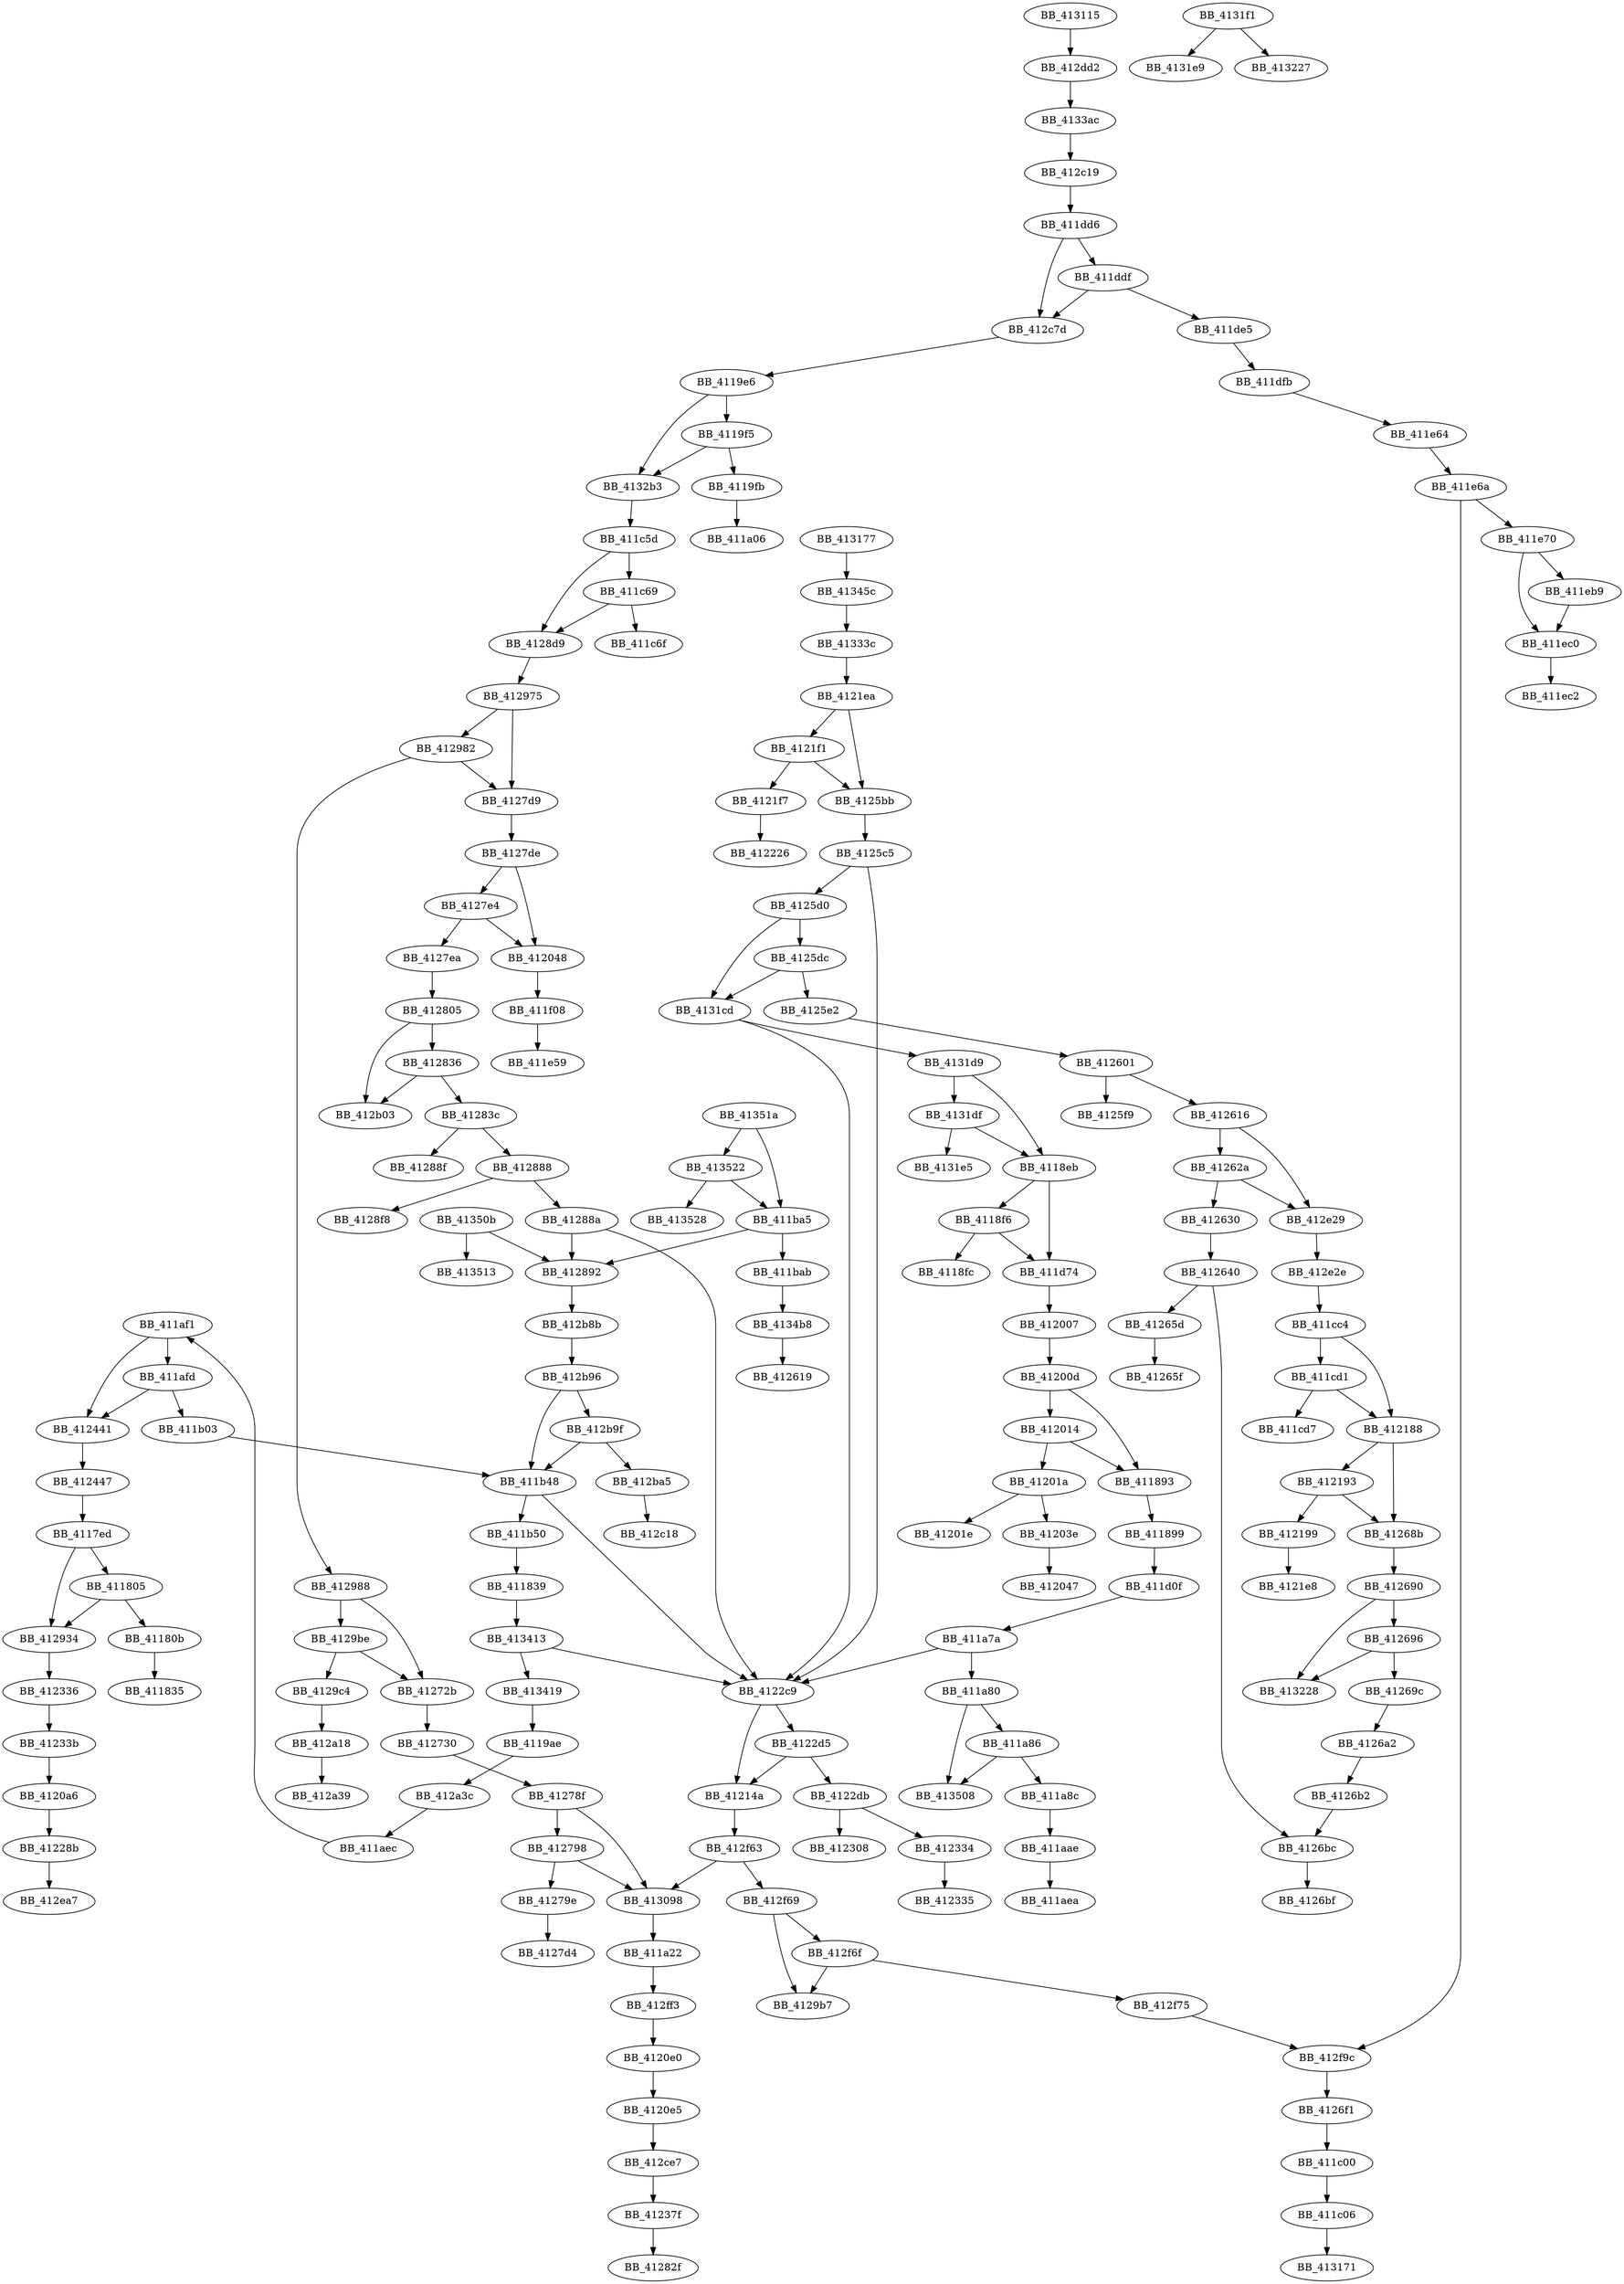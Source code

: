 DiGraph sub_413115{
BB_4117ed->BB_411805
BB_4117ed->BB_412934
BB_411805->BB_41180b
BB_411805->BB_412934
BB_41180b->BB_411835
BB_411839->BB_413413
BB_411893->BB_411899
BB_411899->BB_411d0f
BB_4118eb->BB_4118f6
BB_4118eb->BB_411d74
BB_4118f6->BB_4118fc
BB_4118f6->BB_411d74
BB_4119ae->BB_412a3c
BB_4119e6->BB_4119f5
BB_4119e6->BB_4132b3
BB_4119f5->BB_4119fb
BB_4119f5->BB_4132b3
BB_4119fb->BB_411a06
BB_411a22->BB_412ff3
BB_411a7a->BB_411a80
BB_411a7a->BB_4122c9
BB_411a80->BB_411a86
BB_411a80->BB_413508
BB_411a86->BB_411a8c
BB_411a86->BB_413508
BB_411a8c->BB_411aae
BB_411aae->BB_411aea
BB_411aec->BB_411af1
BB_411af1->BB_411afd
BB_411af1->BB_412441
BB_411afd->BB_411b03
BB_411afd->BB_412441
BB_411b03->BB_411b48
BB_411b48->BB_411b50
BB_411b48->BB_4122c9
BB_411b50->BB_411839
BB_411ba5->BB_411bab
BB_411ba5->BB_412892
BB_411bab->BB_4134b8
BB_411c00->BB_411c06
BB_411c06->BB_413171
BB_411c5d->BB_411c69
BB_411c5d->BB_4128d9
BB_411c69->BB_411c6f
BB_411c69->BB_4128d9
BB_411cc4->BB_411cd1
BB_411cc4->BB_412188
BB_411cd1->BB_411cd7
BB_411cd1->BB_412188
BB_411d0f->BB_411a7a
BB_411d74->BB_412007
BB_411dd6->BB_411ddf
BB_411dd6->BB_412c7d
BB_411ddf->BB_411de5
BB_411ddf->BB_412c7d
BB_411de5->BB_411dfb
BB_411dfb->BB_411e64
BB_411e64->BB_411e6a
BB_411e6a->BB_411e70
BB_411e6a->BB_412f9c
BB_411e70->BB_411eb9
BB_411e70->BB_411ec0
BB_411eb9->BB_411ec0
BB_411ec0->BB_411ec2
BB_411f08->BB_411e59
BB_412007->BB_41200d
BB_41200d->BB_411893
BB_41200d->BB_412014
BB_412014->BB_411893
BB_412014->BB_41201a
BB_41201a->BB_41201e
BB_41201a->BB_41203e
BB_41203e->BB_412047
BB_412048->BB_411f08
BB_4120a6->BB_41228b
BB_4120e0->BB_4120e5
BB_4120e5->BB_412ce7
BB_41214a->BB_412f63
BB_412188->BB_412193
BB_412188->BB_41268b
BB_412193->BB_412199
BB_412193->BB_41268b
BB_412199->BB_4121e8
BB_4121ea->BB_4121f1
BB_4121ea->BB_4125bb
BB_4121f1->BB_4121f7
BB_4121f1->BB_4125bb
BB_4121f7->BB_412226
BB_41228b->BB_412ea7
BB_4122c9->BB_41214a
BB_4122c9->BB_4122d5
BB_4122d5->BB_41214a
BB_4122d5->BB_4122db
BB_4122db->BB_412308
BB_4122db->BB_412334
BB_412334->BB_412335
BB_412336->BB_41233b
BB_41233b->BB_4120a6
BB_41237f->BB_41282f
BB_412441->BB_412447
BB_412447->BB_4117ed
BB_4125bb->BB_4125c5
BB_4125c5->BB_4122c9
BB_4125c5->BB_4125d0
BB_4125d0->BB_4125dc
BB_4125d0->BB_4131cd
BB_4125dc->BB_4125e2
BB_4125dc->BB_4131cd
BB_4125e2->BB_412601
BB_412601->BB_4125f9
BB_412601->BB_412616
BB_412616->BB_41262a
BB_412616->BB_412e29
BB_41262a->BB_412630
BB_41262a->BB_412e29
BB_412630->BB_412640
BB_412640->BB_41265d
BB_412640->BB_4126bc
BB_41265d->BB_41265f
BB_41268b->BB_412690
BB_412690->BB_412696
BB_412690->BB_413228
BB_412696->BB_41269c
BB_412696->BB_413228
BB_41269c->BB_4126a2
BB_4126a2->BB_4126b2
BB_4126b2->BB_4126bc
BB_4126bc->BB_4126bf
BB_4126f1->BB_411c00
BB_41272b->BB_412730
BB_412730->BB_41278f
BB_41278f->BB_412798
BB_41278f->BB_413098
BB_412798->BB_41279e
BB_412798->BB_413098
BB_41279e->BB_4127d4
BB_4127d9->BB_4127de
BB_4127de->BB_412048
BB_4127de->BB_4127e4
BB_4127e4->BB_412048
BB_4127e4->BB_4127ea
BB_4127ea->BB_412805
BB_412805->BB_412836
BB_412805->BB_412b03
BB_412836->BB_41283c
BB_412836->BB_412b03
BB_41283c->BB_412888
BB_41283c->BB_41288f
BB_412888->BB_41288a
BB_412888->BB_4128f8
BB_41288a->BB_4122c9
BB_41288a->BB_412892
BB_412892->BB_412b8b
BB_4128d9->BB_412975
BB_412934->BB_412336
BB_412975->BB_4127d9
BB_412975->BB_412982
BB_412982->BB_4127d9
BB_412982->BB_412988
BB_412988->BB_41272b
BB_412988->BB_4129be
BB_4129be->BB_41272b
BB_4129be->BB_4129c4
BB_4129c4->BB_412a18
BB_412a18->BB_412a39
BB_412a3c->BB_411aec
BB_412b8b->BB_412b96
BB_412b96->BB_411b48
BB_412b96->BB_412b9f
BB_412b9f->BB_411b48
BB_412b9f->BB_412ba5
BB_412ba5->BB_412c18
BB_412c19->BB_411dd6
BB_412c7d->BB_4119e6
BB_412ce7->BB_41237f
BB_412dd2->BB_4133ac
BB_412e29->BB_412e2e
BB_412e2e->BB_411cc4
BB_412f63->BB_412f69
BB_412f63->BB_413098
BB_412f69->BB_4129b7
BB_412f69->BB_412f6f
BB_412f6f->BB_4129b7
BB_412f6f->BB_412f75
BB_412f75->BB_412f9c
BB_412f9c->BB_4126f1
BB_412ff3->BB_4120e0
BB_413098->BB_411a22
BB_413115->BB_412dd2
BB_413177->BB_41345c
BB_4131cd->BB_4122c9
BB_4131cd->BB_4131d9
BB_4131d9->BB_4118eb
BB_4131d9->BB_4131df
BB_4131df->BB_4118eb
BB_4131df->BB_4131e5
BB_4131f1->BB_4131e9
BB_4131f1->BB_413227
BB_4132b3->BB_411c5d
BB_41333c->BB_4121ea
BB_4133ac->BB_412c19
BB_413413->BB_4122c9
BB_413413->BB_413419
BB_413419->BB_4119ae
BB_41345c->BB_41333c
BB_4134b8->BB_412619
BB_41350b->BB_412892
BB_41350b->BB_413513
BB_41351a->BB_411ba5
BB_41351a->BB_413522
BB_413522->BB_411ba5
BB_413522->BB_413528
}
